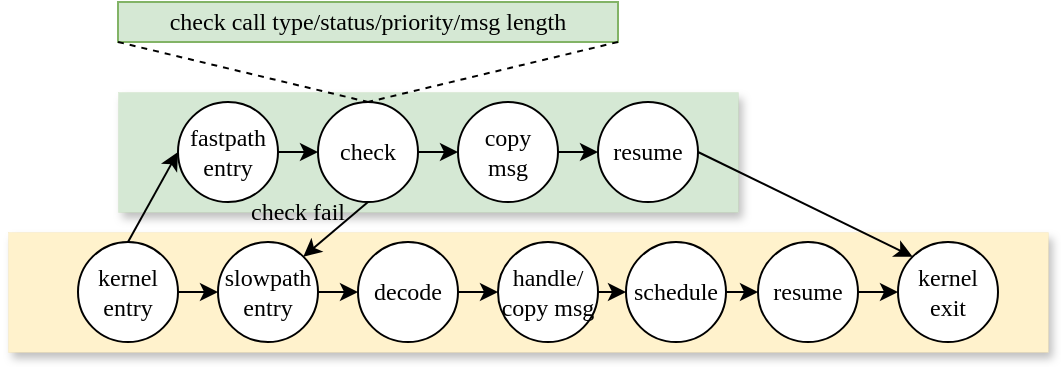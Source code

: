 <mxfile version="26.2.9">
  <diagram name="第 1 页" id="fF773WpB8iDO-EDwEmmv">
    <mxGraphModel dx="626" dy="-3132" grid="1" gridSize="10" guides="1" tooltips="1" connect="1" arrows="1" fold="1" page="1" pageScale="1" pageWidth="827" pageHeight="1169" math="0" shadow="0">
      <root>
        <mxCell id="0" />
        <mxCell id="1" parent="0" />
        <mxCell id="6hLLvbUvMpy10QedmcN3-69" value="" style="rounded=0;whiteSpace=wrap;html=1;fillColor=#fff2cc;strokeColor=#d6b656;strokeWidth=0;container=0;shadow=1;" vertex="1" parent="1">
          <mxGeometry x="105" y="3925" width="520" height="60" as="geometry" />
        </mxCell>
        <mxCell id="6hLLvbUvMpy10QedmcN3-46" value="" style="rounded=0;whiteSpace=wrap;html=1;fillColor=#d5e8d4;strokeColor=#82b366;strokeWidth=0;container=0;shadow=1;" vertex="1" parent="1">
          <mxGeometry x="160" y="3855" width="310" height="60" as="geometry" />
        </mxCell>
        <mxCell id="6hLLvbUvMpy10QedmcN3-47" value="&lt;font face=&quot;Times New Roman&quot;&gt;kernel entry&lt;/font&gt;" style="ellipse;whiteSpace=wrap;html=1;aspect=fixed;" vertex="1" parent="1">
          <mxGeometry x="140" y="3930" width="50" height="50" as="geometry" />
        </mxCell>
        <mxCell id="6hLLvbUvMpy10QedmcN3-48" value="&lt;font face=&quot;Times New Roman&quot;&gt;slowpath&lt;/font&gt;&lt;div&gt;&lt;font face=&quot;Times New Roman&quot;&gt;entry&lt;/font&gt;&lt;/div&gt;" style="ellipse;whiteSpace=wrap;html=1;aspect=fixed;" vertex="1" parent="1">
          <mxGeometry x="210" y="3930" width="50" height="50" as="geometry" />
        </mxCell>
        <mxCell id="6hLLvbUvMpy10QedmcN3-49" value="&lt;font face=&quot;Times New Roman&quot;&gt;decode&lt;/font&gt;" style="ellipse;whiteSpace=wrap;html=1;aspect=fixed;" vertex="1" parent="1">
          <mxGeometry x="280" y="3930" width="50" height="50" as="geometry" />
        </mxCell>
        <mxCell id="6hLLvbUvMpy10QedmcN3-50" value="&lt;span style=&quot;font-family: &amp;quot;Times New Roman&amp;quot;;&quot;&gt;handle/&lt;/span&gt;&lt;div&gt;&lt;span style=&quot;font-family: &amp;quot;Times New Roman&amp;quot;;&quot;&gt;copy msg&lt;/span&gt;&lt;/div&gt;" style="ellipse;whiteSpace=wrap;html=1;aspect=fixed;" vertex="1" parent="1">
          <mxGeometry x="350" y="3930" width="50" height="50" as="geometry" />
        </mxCell>
        <mxCell id="6hLLvbUvMpy10QedmcN3-51" value="&lt;font face=&quot;Times New Roman&quot;&gt;resume&lt;/font&gt;" style="ellipse;whiteSpace=wrap;html=1;aspect=fixed;" vertex="1" parent="1">
          <mxGeometry x="480" y="3930" width="50" height="50" as="geometry" />
        </mxCell>
        <mxCell id="6hLLvbUvMpy10QedmcN3-52" value="&lt;font face=&quot;Times New Roman&quot;&gt;kernel exit&lt;/font&gt;" style="ellipse;whiteSpace=wrap;html=1;aspect=fixed;" vertex="1" parent="1">
          <mxGeometry x="550" y="3930" width="50" height="50" as="geometry" />
        </mxCell>
        <mxCell id="6hLLvbUvMpy10QedmcN3-54" value="&lt;font face=&quot;Times New Roman&quot;&gt;fastpath&lt;/font&gt;&lt;div&gt;&lt;font face=&quot;Times New Roman&quot;&gt;entry&lt;/font&gt;&lt;/div&gt;" style="ellipse;whiteSpace=wrap;html=1;aspect=fixed;" vertex="1" parent="1">
          <mxGeometry x="190" y="3860" width="50" height="50" as="geometry" />
        </mxCell>
        <mxCell id="6hLLvbUvMpy10QedmcN3-55" value="&lt;span style=&quot;font-family: &amp;quot;Times New Roman&amp;quot;;&quot;&gt;schedule&lt;/span&gt;" style="ellipse;whiteSpace=wrap;html=1;aspect=fixed;" vertex="1" parent="1">
          <mxGeometry x="414" y="3930" width="50" height="50" as="geometry" />
        </mxCell>
        <mxCell id="6hLLvbUvMpy10QedmcN3-56" value="&lt;font face=&quot;Times New Roman&quot;&gt;copy&lt;/font&gt;&lt;div&gt;&lt;font face=&quot;Times New Roman&quot;&gt;msg&lt;/font&gt;&lt;/div&gt;" style="ellipse;whiteSpace=wrap;html=1;aspect=fixed;" vertex="1" parent="1">
          <mxGeometry x="330" y="3860" width="50" height="50" as="geometry" />
        </mxCell>
        <mxCell id="6hLLvbUvMpy10QedmcN3-57" value="&lt;font face=&quot;Times New Roman&quot;&gt;resume&lt;/font&gt;" style="ellipse;whiteSpace=wrap;html=1;aspect=fixed;" vertex="1" parent="1">
          <mxGeometry x="400" y="3860" width="50" height="50" as="geometry" />
        </mxCell>
        <mxCell id="6hLLvbUvMpy10QedmcN3-58" value="&lt;font face=&quot;Times New Roman&quot;&gt;check&lt;/font&gt;" style="ellipse;whiteSpace=wrap;html=1;aspect=fixed;" vertex="1" parent="1">
          <mxGeometry x="260" y="3860" width="50" height="50" as="geometry" />
        </mxCell>
        <mxCell id="6hLLvbUvMpy10QedmcN3-63" value="&lt;font face=&quot;Times New Roman&quot;&gt;check call type/status/priority/msg length&lt;/font&gt;" style="rounded=0;whiteSpace=wrap;html=1;fillColor=#d5e8d4;strokeColor=#82b366;" vertex="1" parent="1">
          <mxGeometry x="160" y="3810" width="250" height="20" as="geometry" />
        </mxCell>
        <mxCell id="6hLLvbUvMpy10QedmcN3-67" value="" style="endArrow=none;dashed=1;html=1;rounded=0;exitX=0;exitY=1;exitDx=0;exitDy=0;" edge="1" parent="1" source="6hLLvbUvMpy10QedmcN3-63">
          <mxGeometry width="50" height="50" relative="1" as="geometry">
            <mxPoint x="360" y="3940" as="sourcePoint" />
            <mxPoint x="285" y="3860" as="targetPoint" />
          </mxGeometry>
        </mxCell>
        <mxCell id="6hLLvbUvMpy10QedmcN3-68" value="" style="endArrow=none;dashed=1;html=1;rounded=0;exitX=1;exitY=1;exitDx=0;exitDy=0;entryX=0.5;entryY=0;entryDx=0;entryDy=0;" edge="1" parent="1" source="6hLLvbUvMpy10QedmcN3-63" target="6hLLvbUvMpy10QedmcN3-58">
          <mxGeometry width="50" height="50" relative="1" as="geometry">
            <mxPoint x="170" y="3840" as="sourcePoint" />
            <mxPoint x="295" y="3870" as="targetPoint" />
          </mxGeometry>
        </mxCell>
        <mxCell id="6hLLvbUvMpy10QedmcN3-70" value="" style="endArrow=classic;html=1;rounded=0;exitX=0.5;exitY=0;exitDx=0;exitDy=0;entryX=0;entryY=0.5;entryDx=0;entryDy=0;" edge="1" parent="1" source="6hLLvbUvMpy10QedmcN3-47" target="6hLLvbUvMpy10QedmcN3-54">
          <mxGeometry width="50" height="50" relative="1" as="geometry">
            <mxPoint x="360" y="3940" as="sourcePoint" />
            <mxPoint x="410" y="3890" as="targetPoint" />
          </mxGeometry>
        </mxCell>
        <mxCell id="6hLLvbUvMpy10QedmcN3-71" value="" style="endArrow=classic;html=1;rounded=0;exitX=1;exitY=0.5;exitDx=0;exitDy=0;entryX=0;entryY=0.5;entryDx=0;entryDy=0;" edge="1" parent="1" source="6hLLvbUvMpy10QedmcN3-54" target="6hLLvbUvMpy10QedmcN3-58">
          <mxGeometry width="50" height="50" relative="1" as="geometry">
            <mxPoint x="360" y="3940" as="sourcePoint" />
            <mxPoint x="410" y="3890" as="targetPoint" />
          </mxGeometry>
        </mxCell>
        <mxCell id="6hLLvbUvMpy10QedmcN3-72" value="" style="endArrow=classic;html=1;rounded=0;exitX=1;exitY=0.5;exitDx=0;exitDy=0;entryX=0;entryY=0.5;entryDx=0;entryDy=0;" edge="1" parent="1" source="6hLLvbUvMpy10QedmcN3-58" target="6hLLvbUvMpy10QedmcN3-56">
          <mxGeometry width="50" height="50" relative="1" as="geometry">
            <mxPoint x="360" y="3940" as="sourcePoint" />
            <mxPoint x="410" y="3890" as="targetPoint" />
          </mxGeometry>
        </mxCell>
        <mxCell id="6hLLvbUvMpy10QedmcN3-73" value="" style="endArrow=classic;html=1;rounded=0;exitX=1;exitY=0.5;exitDx=0;exitDy=0;entryX=0;entryY=0.5;entryDx=0;entryDy=0;" edge="1" parent="1" source="6hLLvbUvMpy10QedmcN3-56" target="6hLLvbUvMpy10QedmcN3-57">
          <mxGeometry width="50" height="50" relative="1" as="geometry">
            <mxPoint x="360" y="3940" as="sourcePoint" />
            <mxPoint x="410" y="3890" as="targetPoint" />
          </mxGeometry>
        </mxCell>
        <mxCell id="6hLLvbUvMpy10QedmcN3-74" value="" style="endArrow=classic;html=1;rounded=0;exitX=0.5;exitY=1;exitDx=0;exitDy=0;entryX=1;entryY=0;entryDx=0;entryDy=0;" edge="1" parent="1" source="6hLLvbUvMpy10QedmcN3-58" target="6hLLvbUvMpy10QedmcN3-48">
          <mxGeometry width="50" height="50" relative="1" as="geometry">
            <mxPoint x="360" y="3940" as="sourcePoint" />
            <mxPoint x="410" y="3890" as="targetPoint" />
          </mxGeometry>
        </mxCell>
        <mxCell id="6hLLvbUvMpy10QedmcN3-75" value="" style="endArrow=classic;html=1;rounded=0;exitX=1;exitY=0.5;exitDx=0;exitDy=0;entryX=0;entryY=0.5;entryDx=0;entryDy=0;" edge="1" parent="1" source="6hLLvbUvMpy10QedmcN3-47" target="6hLLvbUvMpy10QedmcN3-48">
          <mxGeometry width="50" height="50" relative="1" as="geometry">
            <mxPoint x="360" y="3940" as="sourcePoint" />
            <mxPoint x="410" y="3890" as="targetPoint" />
          </mxGeometry>
        </mxCell>
        <mxCell id="6hLLvbUvMpy10QedmcN3-76" value="" style="endArrow=classic;html=1;rounded=0;exitX=1;exitY=0.5;exitDx=0;exitDy=0;entryX=0;entryY=0.5;entryDx=0;entryDy=0;" edge="1" parent="1" source="6hLLvbUvMpy10QedmcN3-48" target="6hLLvbUvMpy10QedmcN3-49">
          <mxGeometry width="50" height="50" relative="1" as="geometry">
            <mxPoint x="200" y="3965" as="sourcePoint" />
            <mxPoint x="220" y="3965" as="targetPoint" />
          </mxGeometry>
        </mxCell>
        <mxCell id="6hLLvbUvMpy10QedmcN3-77" value="" style="endArrow=classic;html=1;rounded=0;exitX=1;exitY=0.5;exitDx=0;exitDy=0;entryX=0;entryY=0.5;entryDx=0;entryDy=0;" edge="1" parent="1" source="6hLLvbUvMpy10QedmcN3-49" target="6hLLvbUvMpy10QedmcN3-50">
          <mxGeometry width="50" height="50" relative="1" as="geometry">
            <mxPoint x="270" y="3965" as="sourcePoint" />
            <mxPoint x="290" y="3965" as="targetPoint" />
          </mxGeometry>
        </mxCell>
        <mxCell id="6hLLvbUvMpy10QedmcN3-78" value="" style="endArrow=classic;html=1;rounded=0;exitX=1;exitY=0.5;exitDx=0;exitDy=0;entryX=0;entryY=0.5;entryDx=0;entryDy=0;" edge="1" parent="1" source="6hLLvbUvMpy10QedmcN3-50" target="6hLLvbUvMpy10QedmcN3-55">
          <mxGeometry width="50" height="50" relative="1" as="geometry">
            <mxPoint x="340" y="3965" as="sourcePoint" />
            <mxPoint x="360" y="3965" as="targetPoint" />
          </mxGeometry>
        </mxCell>
        <mxCell id="6hLLvbUvMpy10QedmcN3-79" value="" style="endArrow=classic;html=1;rounded=0;exitX=1;exitY=0.5;exitDx=0;exitDy=0;entryX=0;entryY=0.5;entryDx=0;entryDy=0;" edge="1" parent="1" source="6hLLvbUvMpy10QedmcN3-55" target="6hLLvbUvMpy10QedmcN3-51">
          <mxGeometry width="50" height="50" relative="1" as="geometry">
            <mxPoint x="360" y="3940" as="sourcePoint" />
            <mxPoint x="410" y="3890" as="targetPoint" />
          </mxGeometry>
        </mxCell>
        <mxCell id="6hLLvbUvMpy10QedmcN3-80" value="" style="endArrow=classic;html=1;rounded=0;exitX=1;exitY=0.5;exitDx=0;exitDy=0;entryX=0;entryY=0.5;entryDx=0;entryDy=0;" edge="1" parent="1" source="6hLLvbUvMpy10QedmcN3-51" target="6hLLvbUvMpy10QedmcN3-52">
          <mxGeometry width="50" height="50" relative="1" as="geometry">
            <mxPoint x="360" y="3940" as="sourcePoint" />
            <mxPoint x="410" y="3890" as="targetPoint" />
          </mxGeometry>
        </mxCell>
        <mxCell id="6hLLvbUvMpy10QedmcN3-81" value="" style="endArrow=classic;html=1;rounded=0;exitX=1;exitY=0.5;exitDx=0;exitDy=0;entryX=0;entryY=0;entryDx=0;entryDy=0;" edge="1" parent="1" source="6hLLvbUvMpy10QedmcN3-57" target="6hLLvbUvMpy10QedmcN3-52">
          <mxGeometry width="50" height="50" relative="1" as="geometry">
            <mxPoint x="360" y="3940" as="sourcePoint" />
            <mxPoint x="410" y="3890" as="targetPoint" />
          </mxGeometry>
        </mxCell>
        <mxCell id="6hLLvbUvMpy10QedmcN3-82" value="&lt;font face=&quot;Times New Roman&quot;&gt;check fail&lt;/font&gt;" style="text;html=1;align=center;verticalAlign=middle;whiteSpace=wrap;rounded=0;" vertex="1" parent="1">
          <mxGeometry x="220" y="3900" width="60" height="30" as="geometry" />
        </mxCell>
      </root>
    </mxGraphModel>
  </diagram>
</mxfile>
